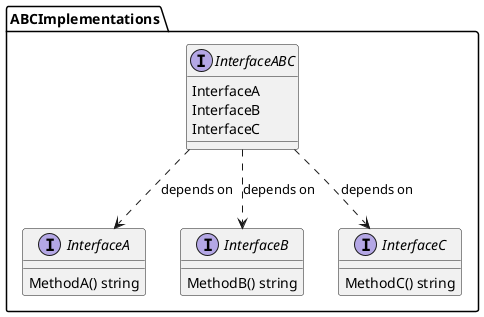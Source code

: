@startuml
package ABCImplementations {

  interface InterfaceABC {
    {field} InterfaceA
    {field} InterfaceB
    {field} InterfaceC
  }

  interface InterfaceA {
    MethodA() string
  }

  interface InterfaceB {
    MethodB() string
  }

  interface InterfaceC {
    MethodC() string
  }

  InterfaceABC ..> InterfaceA : depends on
  InterfaceABC ..> InterfaceB : depends on
  InterfaceABC ..> InterfaceC : depends on

}
@enduml